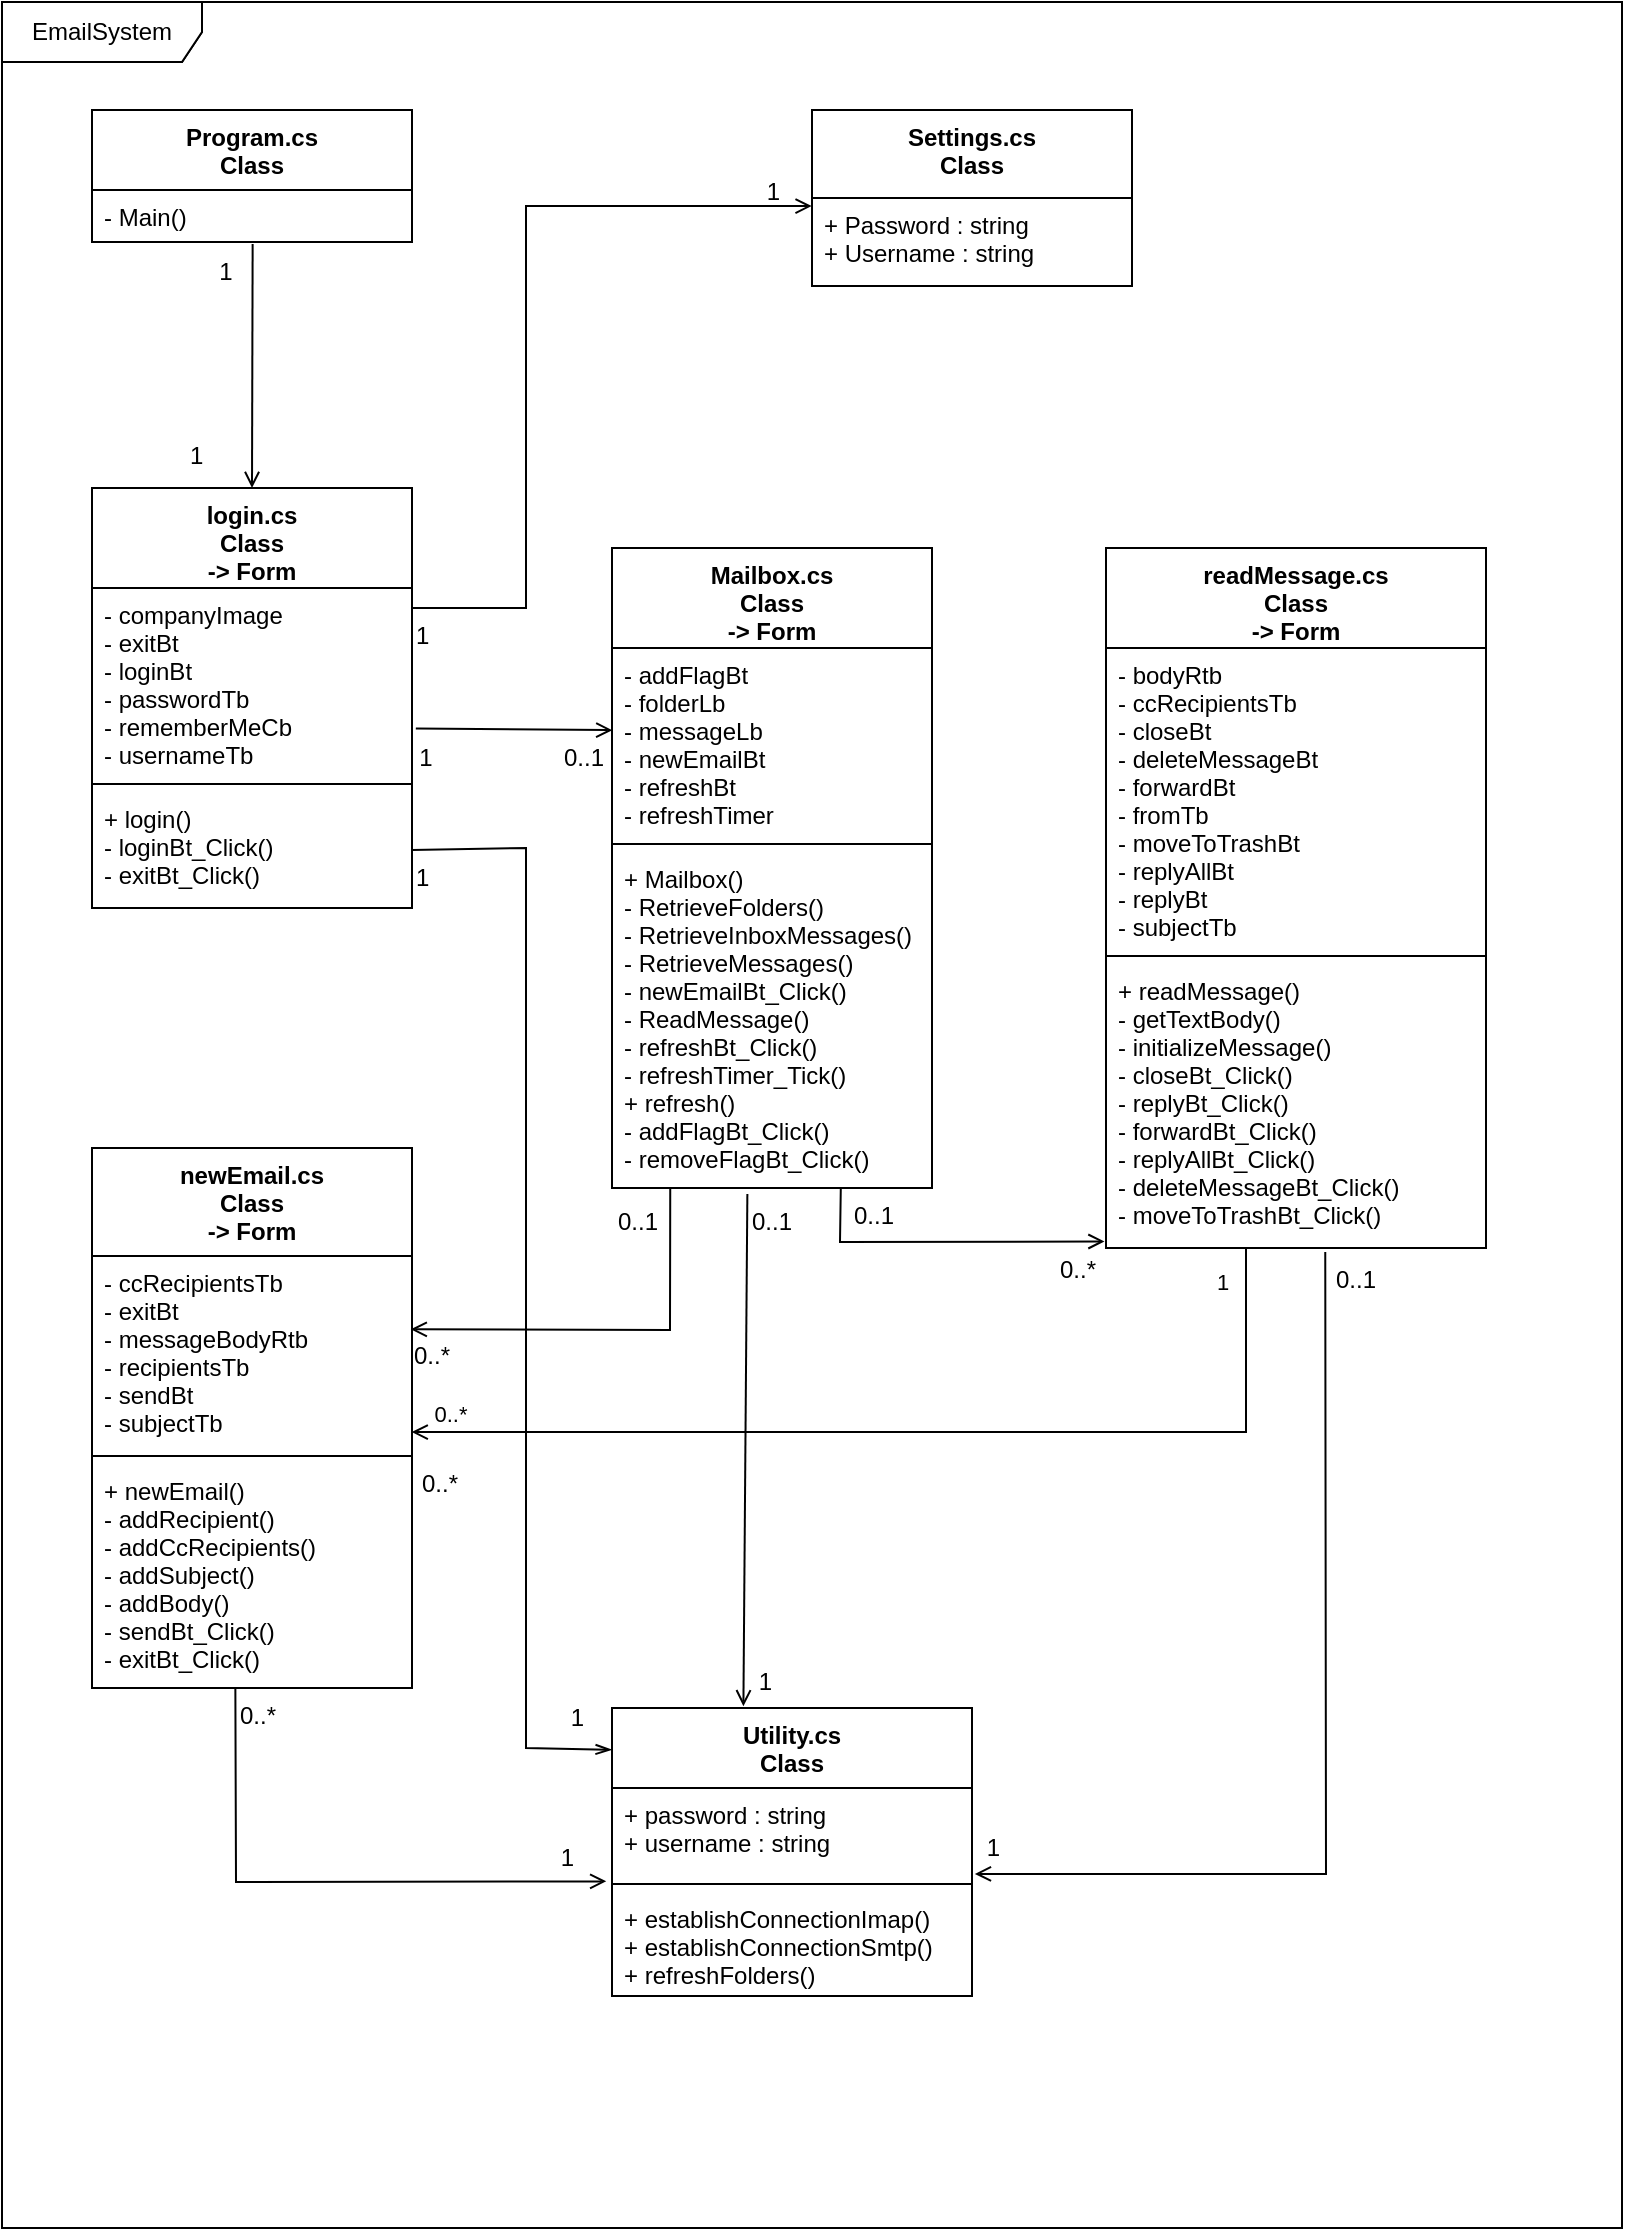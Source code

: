 <mxfile version="20.2.3" type="device"><diagram id="2tqA89CEqohOaPNK21CR" name="Side-1"><mxGraphModel dx="1038" dy="649" grid="1" gridSize="10" guides="1" tooltips="1" connect="1" arrows="1" fold="1" page="1" pageScale="1" pageWidth="827" pageHeight="1169" math="0" shadow="0"><root><mxCell id="0"/><mxCell id="1" parent="0"/><mxCell id="JGTUu_zdtYYZoeJuC0R4-1" value="EmailSystem" style="shape=umlFrame;whiteSpace=wrap;html=1;width=100;height=30;" parent="1" vertex="1"><mxGeometry x="18" y="17" width="810" height="1113" as="geometry"/></mxCell><mxCell id="pmW2xksl9GHWx-4BAo8V-1" value="EmailSystem" style="shape=umlFrame;whiteSpace=wrap;html=1;width=100;height=30;" vertex="1" parent="1"><mxGeometry x="18" y="17" width="810" height="1113" as="geometry"/></mxCell><mxCell id="JGTUu_zdtYYZoeJuC0R4-2" value="newEmail.cs&#10;Class&#10;-&gt; Form" style="swimlane;fontStyle=1;align=center;verticalAlign=top;childLayout=stackLayout;horizontal=1;startSize=54;horizontalStack=0;resizeParent=1;resizeParentMax=0;resizeLast=0;collapsible=1;marginBottom=0;" parent="1" vertex="1"><mxGeometry x="63" y="590" width="160" height="270" as="geometry"/></mxCell><mxCell id="JGTUu_zdtYYZoeJuC0R4-3" value="- ccRecipientsTb&#10;- exitBt&#10;- messageBodyRtb&#10;- recipientsTb&#10;- sendBt&#10;- subjectTb" style="text;strokeColor=none;fillColor=none;align=left;verticalAlign=top;spacingLeft=4;spacingRight=4;overflow=hidden;rotatable=0;points=[[0,0.5],[1,0.5]];portConstraint=eastwest;" parent="JGTUu_zdtYYZoeJuC0R4-2" vertex="1"><mxGeometry y="54" width="160" height="96" as="geometry"/></mxCell><mxCell id="JGTUu_zdtYYZoeJuC0R4-4" value="" style="line;strokeWidth=1;fillColor=none;align=left;verticalAlign=middle;spacingTop=-1;spacingLeft=3;spacingRight=3;rotatable=0;labelPosition=right;points=[];portConstraint=eastwest;" parent="JGTUu_zdtYYZoeJuC0R4-2" vertex="1"><mxGeometry y="150" width="160" height="8" as="geometry"/></mxCell><mxCell id="JGTUu_zdtYYZoeJuC0R4-5" value="+ newEmail()&#10;- addRecipient()&#10;- addCcRecipients()&#10;- addSubject()&#10;- addBody()&#10;- sendBt_Click()&#10;- exitBt_Click()" style="text;strokeColor=none;fillColor=none;align=left;verticalAlign=top;spacingLeft=4;spacingRight=4;overflow=hidden;rotatable=0;points=[[0,0.5],[1,0.5]];portConstraint=eastwest;" parent="JGTUu_zdtYYZoeJuC0R4-2" vertex="1"><mxGeometry y="158" width="160" height="112" as="geometry"/></mxCell><mxCell id="JGTUu_zdtYYZoeJuC0R4-6" value="login.cs&#10;Class&#10;-&gt; Form" style="swimlane;fontStyle=1;align=center;verticalAlign=top;childLayout=stackLayout;horizontal=1;startSize=50;horizontalStack=0;resizeParent=1;resizeParentMax=0;resizeLast=0;collapsible=1;marginBottom=0;" parent="1" vertex="1"><mxGeometry x="63" y="260" width="160" height="210" as="geometry"/></mxCell><mxCell id="JGTUu_zdtYYZoeJuC0R4-7" value="- companyImage&#10;- exitBt&#10;- loginBt&#10;- passwordTb&#10;- rememberMeCb&#10;- usernameTb" style="text;strokeColor=none;fillColor=none;align=left;verticalAlign=top;spacingLeft=4;spacingRight=4;overflow=hidden;rotatable=0;points=[[0,0.5],[1,0.5]];portConstraint=eastwest;" parent="JGTUu_zdtYYZoeJuC0R4-6" vertex="1"><mxGeometry y="50" width="160" height="94" as="geometry"/></mxCell><mxCell id="JGTUu_zdtYYZoeJuC0R4-8" value="" style="line;strokeWidth=1;fillColor=none;align=left;verticalAlign=middle;spacingTop=-1;spacingLeft=3;spacingRight=3;rotatable=0;labelPosition=right;points=[];portConstraint=eastwest;" parent="JGTUu_zdtYYZoeJuC0R4-6" vertex="1"><mxGeometry y="144" width="160" height="8" as="geometry"/></mxCell><mxCell id="JGTUu_zdtYYZoeJuC0R4-9" value="+ login()&#10;- loginBt_Click()&#10;- exitBt_Click()" style="text;strokeColor=none;fillColor=none;align=left;verticalAlign=top;spacingLeft=4;spacingRight=4;overflow=hidden;rotatable=0;points=[[0,0.5],[1,0.5]];portConstraint=eastwest;" parent="JGTUu_zdtYYZoeJuC0R4-6" vertex="1"><mxGeometry y="152" width="160" height="58" as="geometry"/></mxCell><mxCell id="JGTUu_zdtYYZoeJuC0R4-10" value="Mailbox.cs&#10;Class&#10;-&gt; Form" style="swimlane;fontStyle=1;align=center;verticalAlign=top;childLayout=stackLayout;horizontal=1;startSize=50;horizontalStack=0;resizeParent=1;resizeParentMax=0;resizeLast=0;collapsible=1;marginBottom=0;" parent="1" vertex="1"><mxGeometry x="323" y="290" width="160" height="320" as="geometry"/></mxCell><mxCell id="JGTUu_zdtYYZoeJuC0R4-11" value="- addFlagBt&#10;- folderLb&#10;- messageLb&#10;- newEmailBt&#10;- refreshBt&#10;- refreshTimer" style="text;strokeColor=none;fillColor=none;align=left;verticalAlign=top;spacingLeft=4;spacingRight=4;overflow=hidden;rotatable=0;points=[[0,0.5],[1,0.5]];portConstraint=eastwest;" parent="JGTUu_zdtYYZoeJuC0R4-10" vertex="1"><mxGeometry y="50" width="160" height="94" as="geometry"/></mxCell><mxCell id="JGTUu_zdtYYZoeJuC0R4-12" value="" style="line;strokeWidth=1;fillColor=none;align=left;verticalAlign=middle;spacingTop=-1;spacingLeft=3;spacingRight=3;rotatable=0;labelPosition=right;points=[];portConstraint=eastwest;" parent="JGTUu_zdtYYZoeJuC0R4-10" vertex="1"><mxGeometry y="144" width="160" height="8" as="geometry"/></mxCell><mxCell id="JGTUu_zdtYYZoeJuC0R4-13" value="+ Mailbox()&#10;- RetrieveFolders()&#10;- RetrieveInboxMessages()&#10;- RetrieveMessages()&#10;- newEmailBt_Click()&#10;- ReadMessage()&#10;- refreshBt_Click()&#10;- refreshTimer_Tick()&#10;+ refresh()&#10;- addFlagBt_Click()&#10;- removeFlagBt_Click()" style="text;strokeColor=none;fillColor=none;align=left;verticalAlign=top;spacingLeft=4;spacingRight=4;overflow=hidden;rotatable=0;points=[[0,0.5],[1,0.5]];portConstraint=eastwest;" parent="JGTUu_zdtYYZoeJuC0R4-10" vertex="1"><mxGeometry y="152" width="160" height="168" as="geometry"/></mxCell><mxCell id="JGTUu_zdtYYZoeJuC0R4-14" value="readMessage.cs&#10;Class &#10;-&gt; Form" style="swimlane;fontStyle=1;align=center;verticalAlign=top;childLayout=stackLayout;horizontal=1;startSize=50;horizontalStack=0;resizeParent=1;resizeParentMax=0;resizeLast=0;collapsible=1;marginBottom=0;" parent="1" vertex="1"><mxGeometry x="570" y="290" width="190" height="350" as="geometry"><mxRectangle x="600" y="216.5" width="130" height="60" as="alternateBounds"/></mxGeometry></mxCell><mxCell id="JGTUu_zdtYYZoeJuC0R4-15" value="- bodyRtb&#10;- ccRecipientsTb&#10;- closeBt&#10;- deleteMessageBt&#10;- forwardBt&#10;- fromTb&#10;- moveToTrashBt&#10;- replyAllBt&#10;- replyBt&#10;- subjectTb&#10;" style="text;strokeColor=none;fillColor=none;align=left;verticalAlign=top;spacingLeft=4;spacingRight=4;overflow=hidden;rotatable=0;points=[[0,0.5],[1,0.5]];portConstraint=eastwest;" parent="JGTUu_zdtYYZoeJuC0R4-14" vertex="1"><mxGeometry y="50" width="190" height="150" as="geometry"/></mxCell><mxCell id="JGTUu_zdtYYZoeJuC0R4-16" value="" style="line;strokeWidth=1;fillColor=none;align=left;verticalAlign=middle;spacingTop=-1;spacingLeft=3;spacingRight=3;rotatable=0;labelPosition=right;points=[];portConstraint=eastwest;" parent="JGTUu_zdtYYZoeJuC0R4-14" vertex="1"><mxGeometry y="200" width="190" height="8" as="geometry"/></mxCell><mxCell id="JGTUu_zdtYYZoeJuC0R4-17" value="+ readMessage()&#10;- getTextBody()&#10;- initializeMessage()&#10;- closeBt_Click()&#10;- replyBt_Click()&#10;- forwardBt_Click()&#10;- replyAllBt_Click()&#10;- deleteMessageBt_Click()&#10;- moveToTrashBt_Click()&#10;" style="text;strokeColor=none;fillColor=none;align=left;verticalAlign=top;spacingLeft=4;spacingRight=4;overflow=hidden;rotatable=0;points=[[0,0.5],[1,0.5]];portConstraint=eastwest;" parent="JGTUu_zdtYYZoeJuC0R4-14" vertex="1"><mxGeometry y="208" width="190" height="142" as="geometry"/></mxCell><mxCell id="JGTUu_zdtYYZoeJuC0R4-18" value="Utility.cs&#10;Class" style="swimlane;fontStyle=1;align=center;verticalAlign=top;childLayout=stackLayout;horizontal=1;startSize=40;horizontalStack=0;resizeParent=1;resizeParentMax=0;resizeLast=0;collapsible=1;marginBottom=0;" parent="1" vertex="1"><mxGeometry x="323" y="870" width="180" height="144" as="geometry"/></mxCell><mxCell id="JGTUu_zdtYYZoeJuC0R4-19" value="+ password : string&#10;+ username : string" style="text;strokeColor=none;fillColor=none;align=left;verticalAlign=top;spacingLeft=4;spacingRight=4;overflow=hidden;rotatable=0;points=[[0,0.5],[1,0.5]];portConstraint=eastwest;" parent="JGTUu_zdtYYZoeJuC0R4-18" vertex="1"><mxGeometry y="40" width="180" height="44" as="geometry"/></mxCell><mxCell id="JGTUu_zdtYYZoeJuC0R4-20" value="" style="line;strokeWidth=1;fillColor=none;align=left;verticalAlign=middle;spacingTop=-1;spacingLeft=3;spacingRight=3;rotatable=0;labelPosition=right;points=[];portConstraint=eastwest;" parent="JGTUu_zdtYYZoeJuC0R4-18" vertex="1"><mxGeometry y="84" width="180" height="8" as="geometry"/></mxCell><mxCell id="JGTUu_zdtYYZoeJuC0R4-21" value="+ establishConnectionImap()&#10;+ establishConnectionSmtp()&#10;+ refreshFolders()" style="text;strokeColor=none;fillColor=none;align=left;verticalAlign=top;spacingLeft=4;spacingRight=4;overflow=hidden;rotatable=0;points=[[0,0.5],[1,0.5]];portConstraint=eastwest;" parent="JGTUu_zdtYYZoeJuC0R4-18" vertex="1"><mxGeometry y="92" width="180" height="52" as="geometry"/></mxCell><mxCell id="JGTUu_zdtYYZoeJuC0R4-22" value="Program.cs&#10;Class" style="swimlane;fontStyle=1;align=center;verticalAlign=top;childLayout=stackLayout;horizontal=1;startSize=40;horizontalStack=0;resizeParent=1;resizeParentMax=0;resizeLast=0;collapsible=1;marginBottom=0;" parent="1" vertex="1"><mxGeometry x="63" y="71" width="160" height="66" as="geometry"/></mxCell><mxCell id="JGTUu_zdtYYZoeJuC0R4-25" value="- Main()" style="text;strokeColor=none;fillColor=none;align=left;verticalAlign=top;spacingLeft=4;spacingRight=4;overflow=hidden;rotatable=0;points=[[0,0.5],[1,0.5]];portConstraint=eastwest;" parent="JGTUu_zdtYYZoeJuC0R4-22" vertex="1"><mxGeometry y="40" width="160" height="26" as="geometry"/></mxCell><mxCell id="JGTUu_zdtYYZoeJuC0R4-26" value="Settings.cs&#10;Class" style="swimlane;fontStyle=1;align=center;verticalAlign=top;childLayout=stackLayout;horizontal=1;startSize=44;horizontalStack=0;resizeParent=1;resizeParentMax=0;resizeLast=0;collapsible=1;marginBottom=0;" parent="1" vertex="1"><mxGeometry x="423" y="71" width="160" height="88" as="geometry"/></mxCell><mxCell id="JGTUu_zdtYYZoeJuC0R4-27" value="+ Password : string&#10;+ Username : string" style="text;strokeColor=none;fillColor=none;align=left;verticalAlign=top;spacingLeft=4;spacingRight=4;overflow=hidden;rotatable=0;points=[[0,0.5],[1,0.5]];portConstraint=eastwest;" parent="JGTUu_zdtYYZoeJuC0R4-26" vertex="1"><mxGeometry y="44" width="160" height="44" as="geometry"/></mxCell><mxCell id="JGTUu_zdtYYZoeJuC0R4-32" value="" style="endArrow=none;html=1;rounded=0;align=center;verticalAlign=top;endFill=0;labelBackgroundColor=none;entryX=0.502;entryY=1.038;entryDx=0;entryDy=0;entryPerimeter=0;exitX=0.5;exitY=0;exitDx=0;exitDy=0;startArrow=open;startFill=0;" parent="1" source="JGTUu_zdtYYZoeJuC0R4-6" target="JGTUu_zdtYYZoeJuC0R4-25" edge="1"><mxGeometry relative="1" as="geometry"><mxPoint x="63" y="200" as="sourcePoint"/><mxPoint x="263" y="200" as="targetPoint"/></mxGeometry></mxCell><mxCell id="JGTUu_zdtYYZoeJuC0R4-34" value="1" style="resizable=0;html=1;align=left;verticalAlign=top;labelBackgroundColor=none;" parent="JGTUu_zdtYYZoeJuC0R4-32" connectable="0" vertex="1"><mxGeometry x="-1" relative="1" as="geometry"><mxPoint x="-33" y="-30" as="offset"/></mxGeometry></mxCell><mxCell id="JGTUu_zdtYYZoeJuC0R4-40" value="" style="endArrow=open;html=1;rounded=0;align=center;verticalAlign=top;endFill=0;labelBackgroundColor=none;entryX=0.001;entryY=0.437;entryDx=0;entryDy=0;entryPerimeter=0;exitX=1.012;exitY=0.748;exitDx=0;exitDy=0;exitPerimeter=0;" parent="1" source="JGTUu_zdtYYZoeJuC0R4-7" target="JGTUu_zdtYYZoeJuC0R4-11" edge="1"><mxGeometry relative="1" as="geometry"><mxPoint x="230" y="380" as="sourcePoint"/><mxPoint x="430" y="380" as="targetPoint"/></mxGeometry></mxCell><mxCell id="JGTUu_zdtYYZoeJuC0R4-42" value="" style="resizable=0;html=1;align=left;verticalAlign=top;labelBackgroundColor=none;" parent="JGTUu_zdtYYZoeJuC0R4-40" connectable="0" vertex="1"><mxGeometry x="-1" relative="1" as="geometry"/></mxCell><mxCell id="JGTUu_zdtYYZoeJuC0R4-44" value="0..1" style="resizable=0;html=1;align=right;verticalAlign=top;labelBackgroundColor=none;" parent="JGTUu_zdtYYZoeJuC0R4-40" connectable="0" vertex="1"><mxGeometry x="1" relative="1" as="geometry"><mxPoint x="-3" as="offset"/></mxGeometry></mxCell><mxCell id="JGTUu_zdtYYZoeJuC0R4-45" value="" style="endArrow=none;html=1;rounded=0;align=center;verticalAlign=top;endFill=0;labelBackgroundColor=none;entryX=0.182;entryY=1;entryDx=0;entryDy=0;entryPerimeter=0;exitX=0.996;exitY=0.382;exitDx=0;exitDy=0;exitPerimeter=0;startArrow=open;startFill=0;" parent="1" source="JGTUu_zdtYYZoeJuC0R4-3" target="JGTUu_zdtYYZoeJuC0R4-13" edge="1"><mxGeometry x="0.1" y="-10" relative="1" as="geometry"><mxPoint x="230" y="681" as="sourcePoint"/><mxPoint x="480" y="680" as="targetPoint"/><Array as="points"><mxPoint x="352" y="681"/></Array><mxPoint as="offset"/></mxGeometry></mxCell><mxCell id="JGTUu_zdtYYZoeJuC0R4-47" value="0..*" style="resizable=0;html=1;align=left;verticalAlign=top;labelBackgroundColor=none;" parent="JGTUu_zdtYYZoeJuC0R4-45" connectable="0" vertex="1"><mxGeometry x="-1" relative="1" as="geometry"><mxPoint y="-1" as="offset"/></mxGeometry></mxCell><mxCell id="JGTUu_zdtYYZoeJuC0R4-49" value="" style="resizable=0;html=1;align=right;verticalAlign=top;labelBackgroundColor=none;" parent="JGTUu_zdtYYZoeJuC0R4-45" connectable="0" vertex="1"><mxGeometry x="1" relative="1" as="geometry"><mxPoint x="-7" as="offset"/></mxGeometry></mxCell><mxCell id="JGTUu_zdtYYZoeJuC0R4-50" value="" style="endArrow=none;html=1;rounded=0;align=center;verticalAlign=top;endFill=0;labelBackgroundColor=none;entryX=0.715;entryY=0.999;entryDx=0;entryDy=0;entryPerimeter=0;startArrow=open;startFill=0;exitX=-0.004;exitY=0.977;exitDx=0;exitDy=0;exitPerimeter=0;" parent="1" target="JGTUu_zdtYYZoeJuC0R4-13" edge="1" source="JGTUu_zdtYYZoeJuC0R4-17"><mxGeometry x="0.1" y="-10" relative="1" as="geometry"><mxPoint x="570" y="680" as="sourcePoint"/><mxPoint x="480.0" y="650.98" as="targetPoint"/><Array as="points"><mxPoint x="437" y="637"/></Array><mxPoint as="offset"/></mxGeometry></mxCell><mxCell id="JGTUu_zdtYYZoeJuC0R4-51" value="0..*" style="resizable=0;html=1;align=left;verticalAlign=top;labelBackgroundColor=none;" parent="JGTUu_zdtYYZoeJuC0R4-50" connectable="0" vertex="1"><mxGeometry x="-1" relative="1" as="geometry"><mxPoint x="-24" as="offset"/></mxGeometry></mxCell><mxCell id="JGTUu_zdtYYZoeJuC0R4-52" value="" style="resizable=0;html=1;align=right;verticalAlign=top;labelBackgroundColor=none;" parent="JGTUu_zdtYYZoeJuC0R4-50" connectable="0" vertex="1"><mxGeometry x="1" relative="1" as="geometry"><mxPoint x="-7" as="offset"/></mxGeometry></mxCell><mxCell id="JGTUu_zdtYYZoeJuC0R4-58" value="0..1" style="text;html=1;strokeColor=none;fillColor=none;align=center;verticalAlign=middle;whiteSpace=wrap;rounded=0;" parent="1" vertex="1"><mxGeometry x="306" y="612" width="60" height="30" as="geometry"/></mxCell><mxCell id="JGTUu_zdtYYZoeJuC0R4-63" value="0..1" style="text;html=1;strokeColor=none;fillColor=none;align=center;verticalAlign=middle;whiteSpace=wrap;rounded=0;" parent="1" vertex="1"><mxGeometry x="424" y="607" width="60" height="33" as="geometry"/></mxCell><mxCell id="JGTUu_zdtYYZoeJuC0R4-64" value="1" style="text;html=1;strokeColor=none;fillColor=none;align=center;verticalAlign=middle;whiteSpace=wrap;rounded=0;" parent="1" vertex="1"><mxGeometry x="200" y="380" width="60" height="30" as="geometry"/></mxCell><mxCell id="JGTUu_zdtYYZoeJuC0R4-65" value="1" style="text;html=1;strokeColor=none;fillColor=none;align=center;verticalAlign=middle;whiteSpace=wrap;rounded=0;" parent="1" vertex="1"><mxGeometry x="100" y="137" width="60" height="30" as="geometry"/></mxCell><mxCell id="JGTUu_zdtYYZoeJuC0R4-66" value="0..*" style="text;html=1;strokeColor=none;fillColor=none;align=center;verticalAlign=middle;whiteSpace=wrap;rounded=0;" parent="1" vertex="1"><mxGeometry x="207" y="743" width="60" height="30" as="geometry"/></mxCell><mxCell id="JGTUu_zdtYYZoeJuC0R4-78" value="" style="endArrow=open;html=1;rounded=0;align=center;verticalAlign=top;endFill=0;labelBackgroundColor=none;entryX=-0.001;entryY=0.092;entryDx=0;entryDy=0;entryPerimeter=0;exitX=0.999;exitY=0.106;exitDx=0;exitDy=0;exitPerimeter=0;strokeWidth=1;" parent="1" source="JGTUu_zdtYYZoeJuC0R4-7" target="JGTUu_zdtYYZoeJuC0R4-27" edge="1"><mxGeometry x="0.2" y="-20" relative="1" as="geometry"><mxPoint x="180" y="200" as="sourcePoint"/><mxPoint x="380" y="200" as="targetPoint"/><Array as="points"><mxPoint x="280" y="320"/><mxPoint x="280" y="119"/></Array><mxPoint as="offset"/></mxGeometry></mxCell><mxCell id="JGTUu_zdtYYZoeJuC0R4-80" value="1" style="resizable=0;html=1;align=left;verticalAlign=top;labelBackgroundColor=none;" parent="JGTUu_zdtYYZoeJuC0R4-78" connectable="0" vertex="1"><mxGeometry x="-1" relative="1" as="geometry"/></mxCell><mxCell id="JGTUu_zdtYYZoeJuC0R4-82" value="1" style="resizable=0;html=1;align=right;verticalAlign=top;labelBackgroundColor=none;" parent="JGTUu_zdtYYZoeJuC0R4-78" connectable="0" vertex="1"><mxGeometry x="1" relative="1" as="geometry"><mxPoint x="-15" y="-21" as="offset"/></mxGeometry></mxCell><mxCell id="JGTUu_zdtYYZoeJuC0R4-83" value="" style="endArrow=open;html=1;rounded=0;align=center;verticalAlign=top;endFill=0;labelBackgroundColor=none;exitX=0.448;exitY=0.998;exitDx=0;exitDy=0;exitPerimeter=0;entryX=-0.016;entryY=1.061;entryDx=0;entryDy=0;entryPerimeter=0;" parent="1" source="JGTUu_zdtYYZoeJuC0R4-5" target="JGTUu_zdtYYZoeJuC0R4-19" edge="1"><mxGeometry x="0.149" y="-13" relative="1" as="geometry"><mxPoint x="90" y="960" as="sourcePoint"/><mxPoint x="290" y="960" as="targetPoint"/><Array as="points"><mxPoint x="135" y="957"/></Array><mxPoint as="offset"/></mxGeometry></mxCell><mxCell id="JGTUu_zdtYYZoeJuC0R4-85" value="0..*" style="resizable=0;html=1;align=left;verticalAlign=top;labelBackgroundColor=none;" parent="JGTUu_zdtYYZoeJuC0R4-83" connectable="0" vertex="1"><mxGeometry x="-1" relative="1" as="geometry"/></mxCell><mxCell id="JGTUu_zdtYYZoeJuC0R4-87" value="1" style="resizable=0;html=1;align=right;verticalAlign=top;labelBackgroundColor=none;" parent="JGTUu_zdtYYZoeJuC0R4-83" connectable="0" vertex="1"><mxGeometry x="1" relative="1" as="geometry"><mxPoint x="-16" y="-26" as="offset"/></mxGeometry></mxCell><mxCell id="JGTUu_zdtYYZoeJuC0R4-88" value="" style="endArrow=open;html=1;rounded=0;align=center;verticalAlign=top;endFill=0;labelBackgroundColor=none;exitX=0.577;exitY=1.014;exitDx=0;exitDy=0;exitPerimeter=0;entryX=1.008;entryY=0.976;entryDx=0;entryDy=0;entryPerimeter=0;" parent="1" source="JGTUu_zdtYYZoeJuC0R4-17" target="JGTUu_zdtYYZoeJuC0R4-19" edge="1"><mxGeometry x="0.149" y="-13" relative="1" as="geometry"><mxPoint x="600.0" y="789.996" as="sourcePoint"/><mxPoint x="785.44" y="886.904" as="targetPoint"/><Array as="points"><mxPoint x="680" y="953"/></Array><mxPoint as="offset"/></mxGeometry></mxCell><mxCell id="JGTUu_zdtYYZoeJuC0R4-89" value="0..1" style="resizable=0;html=1;align=left;verticalAlign=top;labelBackgroundColor=none;" parent="JGTUu_zdtYYZoeJuC0R4-88" connectable="0" vertex="1"><mxGeometry x="-1" relative="1" as="geometry"><mxPoint x="3" as="offset"/></mxGeometry></mxCell><mxCell id="JGTUu_zdtYYZoeJuC0R4-90" value="1" style="resizable=0;html=1;align=right;verticalAlign=top;labelBackgroundColor=none;" parent="JGTUu_zdtYYZoeJuC0R4-88" connectable="0" vertex="1"><mxGeometry x="1" relative="1" as="geometry"><mxPoint x="13" y="-27" as="offset"/></mxGeometry></mxCell><mxCell id="JGTUu_zdtYYZoeJuC0R4-91" value="" style="endArrow=open;html=1;rounded=0;align=center;verticalAlign=top;endFill=0;labelBackgroundColor=none;exitX=0.423;exitY=1.018;exitDx=0;exitDy=0;exitPerimeter=0;entryX=0.365;entryY=-0.006;entryDx=0;entryDy=0;entryPerimeter=0;" parent="1" source="JGTUu_zdtYYZoeJuC0R4-13" target="JGTUu_zdtYYZoeJuC0R4-18" edge="1"><mxGeometry x="0.149" y="-13" relative="1" as="geometry"><mxPoint x="390.0" y="719.996" as="sourcePoint"/><mxPoint x="390" y="860" as="targetPoint"/><Array as="points"/><mxPoint as="offset"/></mxGeometry></mxCell><mxCell id="JGTUu_zdtYYZoeJuC0R4-92" value="0..1" style="resizable=0;html=1;align=left;verticalAlign=top;labelBackgroundColor=none;" parent="JGTUu_zdtYYZoeJuC0R4-91" connectable="0" vertex="1"><mxGeometry x="-1" relative="1" as="geometry"/></mxCell><mxCell id="JGTUu_zdtYYZoeJuC0R4-93" value="1" style="resizable=0;html=1;align=right;verticalAlign=top;labelBackgroundColor=none;" parent="JGTUu_zdtYYZoeJuC0R4-91" connectable="0" vertex="1"><mxGeometry x="1" relative="1" as="geometry"><mxPoint x="15" y="-26" as="offset"/></mxGeometry></mxCell><mxCell id="JGTUu_zdtYYZoeJuC0R4-94" value="" style="endArrow=openThin;html=1;rounded=0;align=center;verticalAlign=top;endFill=0;labelBackgroundColor=none;exitX=1;exitY=0.5;exitDx=0;exitDy=0;entryX=-0.001;entryY=0.145;entryDx=0;entryDy=0;entryPerimeter=0;" parent="1" source="JGTUu_zdtYYZoeJuC0R4-9" target="JGTUu_zdtYYZoeJuC0R4-18" edge="1"><mxGeometry x="0.149" y="-13" relative="1" as="geometry"><mxPoint x="310.28" y="710.996" as="sourcePoint"/><mxPoint x="495.72" y="807.904" as="targetPoint"/><Array as="points"><mxPoint x="280" y="440"/><mxPoint x="280" y="890"/></Array><mxPoint as="offset"/></mxGeometry></mxCell><mxCell id="JGTUu_zdtYYZoeJuC0R4-95" value="1" style="resizable=0;html=1;align=left;verticalAlign=top;labelBackgroundColor=none;" parent="JGTUu_zdtYYZoeJuC0R4-94" connectable="0" vertex="1"><mxGeometry x="-1" relative="1" as="geometry"/></mxCell><mxCell id="JGTUu_zdtYYZoeJuC0R4-96" value="1" style="resizable=0;html=1;align=right;verticalAlign=top;labelBackgroundColor=none;" parent="JGTUu_zdtYYZoeJuC0R4-94" connectable="0" vertex="1"><mxGeometry x="1" relative="1" as="geometry"><mxPoint x="-13" y="-30" as="offset"/></mxGeometry></mxCell><mxCell id="pmW2xksl9GHWx-4BAo8V-2" style="edgeStyle=orthogonalEdgeStyle;rounded=0;orthogonalLoop=1;jettySize=auto;html=1;entryX=0.999;entryY=0.917;entryDx=0;entryDy=0;entryPerimeter=0;startArrow=none;startFill=0;endArrow=open;endFill=0;strokeWidth=1;" edge="1" parent="1" source="JGTUu_zdtYYZoeJuC0R4-17" target="JGTUu_zdtYYZoeJuC0R4-3"><mxGeometry relative="1" as="geometry"><Array as="points"><mxPoint x="640" y="732"/></Array></mxGeometry></mxCell><mxCell id="pmW2xksl9GHWx-4BAo8V-3" value="0..*" style="edgeLabel;html=1;align=center;verticalAlign=middle;resizable=0;points=[];" vertex="1" connectable="0" parent="pmW2xksl9GHWx-4BAo8V-2"><mxGeometry x="0.899" y="-2" relative="1" as="geometry"><mxPoint x="-7" y="-7" as="offset"/></mxGeometry></mxCell><mxCell id="pmW2xksl9GHWx-4BAo8V-4" value="1" style="edgeLabel;html=1;align=center;verticalAlign=middle;resizable=0;points=[];" vertex="1" connectable="0" parent="pmW2xksl9GHWx-4BAo8V-2"><mxGeometry x="-0.815" y="-2" relative="1" as="geometry"><mxPoint x="-10" y="-30" as="offset"/></mxGeometry></mxCell></root></mxGraphModel></diagram></mxfile>